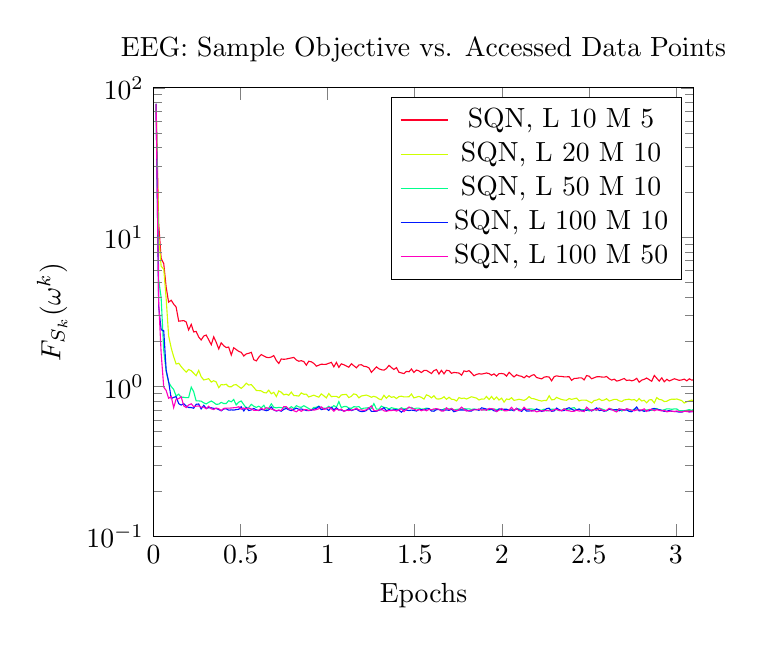 % This file was created by matplotlib v0.1.0.
% Copyright (c) 2010--2014, Nico Schlömer <nico.schloemer@gmail.com>
% All rights reserved.
% 
% The lastest updates can be retrieved from
% 
% https://github.com/nschloe/matplotlib2tikz
% 
% where you can also submit bug reports and leavecomments.
% 
\begin{tikzpicture}

\definecolor{color1}{rgb}{0.806,1,0}
\definecolor{color0}{rgb}{1,0,0.16}
\definecolor{color3}{rgb}{0,0.093,1}
\definecolor{color2}{rgb}{0,1,0.548}
\definecolor{color4}{rgb}{1,0,0.75}

\begin{axis}[
title={EEG: Sample Objective vs. Accessed Data Points},
xlabel={Epochs},
ylabel={$F_{S_k}(\omega^k)$},
xmin=0, xmax=3.1,
ymin=0.1, ymax=100,
ymode=log,
axis on top,
legend entries={{SQN, L 10 M 5},{SQN, L 20 M 10},{SQN, L 50 M 10},{SQN, L 100 M 10},{SQN, L 100 M 50}}
]
\addplot [color0]
coordinates {
(0.014,77.985)
(0.029,12.322)
(0.043,7.245)
(0.058,6.673)
(0.072,4.625)
(0.086,3.683)
(0.101,3.794)
(0.115,3.572)
(0.129,3.419)
(0.144,2.746)
(0.173,2.772)
(0.187,2.712)
(0.201,2.4)
(0.216,2.614)
(0.23,2.327)
(0.244,2.346)
(0.259,2.151)
(0.273,2.056)
(0.288,2.185)
(0.302,2.218)
(0.331,1.911)
(0.345,2.159)
(0.359,1.99)
(0.374,1.79)
(0.388,1.968)
(0.403,1.88)
(0.417,1.829)
(0.431,1.844)
(0.446,1.633)
(0.46,1.824)
(0.489,1.724)
(0.503,1.701)
(0.518,1.606)
(0.532,1.659)
(0.546,1.675)
(0.561,1.698)
(0.575,1.518)
(0.59,1.49)
(0.604,1.576)
(0.618,1.642)
(0.647,1.575)
(0.661,1.566)
(0.676,1.581)
(0.69,1.617)
(0.705,1.498)
(0.719,1.431)
(0.733,1.534)
(0.748,1.526)
(0.762,1.533)
(0.776,1.546)
(0.805,1.571)
(0.82,1.511)
(0.834,1.481)
(0.848,1.495)
(0.863,1.473)
(0.877,1.394)
(0.891,1.482)
(0.906,1.468)
(0.92,1.434)
(0.935,1.373)
(0.963,1.416)
(0.978,1.411)
(0.992,1.414)
(1.006,1.436)
(1.021,1.456)
(1.035,1.359)
(1.05,1.456)
(1.064,1.348)
(1.078,1.424)
(1.093,1.403)
(1.121,1.35)
(1.136,1.426)
(1.15,1.382)
(1.165,1.339)
(1.179,1.398)
(1.193,1.404)
(1.208,1.37)
(1.222,1.364)
(1.237,1.337)
(1.251,1.249)
(1.28,1.358)
(1.294,1.319)
(1.308,1.3)
(1.323,1.291)
(1.337,1.323)
(1.352,1.391)
(1.366,1.344)
(1.38,1.305)
(1.395,1.343)
(1.409,1.25)
(1.438,1.225)
(1.452,1.267)
(1.467,1.26)
(1.481,1.314)
(1.495,1.247)
(1.51,1.294)
(1.524,1.277)
(1.538,1.245)
(1.553,1.285)
(1.567,1.288)
(1.596,1.226)
(1.61,1.283)
(1.625,1.303)
(1.639,1.216)
(1.653,1.288)
(1.668,1.22)
(1.682,1.289)
(1.697,1.28)
(1.711,1.23)
(1.725,1.247)
(1.754,1.235)
(1.769,1.195)
(1.783,1.277)
(1.797,1.264)
(1.812,1.282)
(1.826,1.236)
(1.84,1.184)
(1.855,1.209)
(1.869,1.222)
(1.884,1.215)
(1.912,1.236)
(1.927,1.224)
(1.941,1.194)
(1.955,1.219)
(1.97,1.178)
(1.984,1.224)
(1.999,1.226)
(2.013,1.219)
(2.027,1.177)
(2.042,1.248)
(2.07,1.163)
(2.085,1.203)
(2.099,1.184)
(2.114,1.174)
(2.128,1.147)
(2.142,1.186)
(2.157,1.159)
(2.171,1.19)
(2.185,1.206)
(2.2,1.153)
(2.229,1.129)
(2.243,1.159)
(2.257,1.168)
(2.272,1.161)
(2.286,1.096)
(2.301,1.168)
(2.315,1.183)
(2.329,1.174)
(2.344,1.172)
(2.358,1.165)
(2.387,1.166)
(2.401,1.104)
(2.416,1.137)
(2.43,1.139)
(2.444,1.146)
(2.459,1.147)
(2.473,1.111)
(2.487,1.188)
(2.502,1.177)
(2.516,1.131)
(2.545,1.166)
(2.559,1.168)
(2.574,1.162)
(2.588,1.159)
(2.602,1.171)
(2.617,1.13)
(2.631,1.108)
(2.646,1.124)
(2.66,1.091)
(2.674,1.101)
(2.703,1.136)
(2.717,1.101)
(2.732,1.109)
(2.746,1.095)
(2.761,1.109)
(2.775,1.139)
(2.789,1.072)
(2.804,1.107)
(2.818,1.121)
(2.832,1.144)
(2.861,1.088)
(2.876,1.19)
(2.89,1.14)
(2.904,1.091)
(2.919,1.147)
(2.933,1.08)
(2.948,1.122)
(2.962,1.093)
(2.976,1.111)
(2.991,1.131)
(3.019,1.104)
(3.034,1.111)
(3.048,1.125)
(3.063,1.095)
(3.077,1.13)
(3.091,1.107)
(3.106,1.116)
(3.12,1.132)
(3.134,1.126)
(3.149,1.099)
(3.178,1.045)
(3.192,1.059)
(3.206,1.085)
(3.221,1.086)
(3.235,1.093)
(3.249,1.063)
(3.264,1.076)
(3.278,1.14)
(3.293,1.066)
(3.307,1.14)
(3.336,1.13)
(3.35,1.09)
(3.364,1.145)
(3.379,1.131)
(3.393,1.045)
(3.408,1.102)
(3.422,1.084)
(3.436,1.08)
(3.451,1.086)
(3.465,1.091)
(3.494,1.137)
(3.508,1.088)
(3.523,1.1)
(3.537,1.087)
(3.551,1.127)
(3.566,1.117)
(3.58,1.119)
(3.595,1.091)
(3.609,1.129)
(3.623,1.051)
(3.652,1.089)
(3.666,1.127)
(3.681,1.129)
(3.695,1.087)
(3.71,1.088)
(3.724,1.073)
(3.738,1.087)
(3.753,1.091)
(3.767,1.077)
(3.781,1.087)
(3.81,1.025)
(3.825,1.128)
(3.839,1.104)
(3.853,1.126)
(3.868,1.018)
(3.882,1.05)
(3.896,1.057)
(3.911,1.073)
(3.925,1.059)
(3.94,1.105)
(3.968,1.092)
(3.983,1.12)
(3.997,1.12)
(4.012,1.076)
(4.026,1.073)
(4.04,1.035)
(4.055,1.063)
(4.069,1.101)
(4.083,1.071)
(4.098,1.063)

};
\addplot [color1]
coordinates {
(0.014,78.186)
(0.029,10.139)
(0.043,6.404)
(0.058,6.125)
(0.072,3.878)
(0.086,2.194)
(0.101,1.817)
(0.115,1.588)
(0.129,1.419)
(0.144,1.437)
(0.158,1.365)
(0.173,1.302)
(0.187,1.252)
(0.201,1.305)
(0.216,1.28)
(0.23,1.232)
(0.244,1.186)
(0.259,1.285)
(0.273,1.167)
(0.288,1.11)
(0.316,1.132)
(0.331,1.075)
(0.345,1.097)
(0.359,1.078)
(0.374,0.986)
(0.388,1.034)
(0.403,1.029)
(0.417,1.04)
(0.431,1.001)
(0.446,1.0)
(0.46,1.027)
(0.474,1.034)
(0.489,1.002)
(0.503,0.975)
(0.518,1.009)
(0.532,1.056)
(0.546,1.026)
(0.561,1.034)
(0.575,0.991)
(0.59,0.944)
(0.618,0.939)
(0.633,0.914)
(0.647,0.909)
(0.661,0.949)
(0.676,0.897)
(0.69,0.918)
(0.705,0.86)
(0.719,0.938)
(0.733,0.919)
(0.748,0.883)
(0.762,0.892)
(0.776,0.877)
(0.791,0.921)
(0.805,0.874)
(0.82,0.871)
(0.834,0.866)
(0.848,0.91)
(0.863,0.891)
(0.877,0.892)
(0.891,0.854)
(0.92,0.878)
(0.935,0.863)
(0.949,0.852)
(0.963,0.896)
(0.978,0.869)
(0.992,0.842)
(1.006,0.901)
(1.021,0.858)
(1.035,0.863)
(1.05,0.862)
(1.064,0.844)
(1.078,0.882)
(1.093,0.886)
(1.107,0.889)
(1.121,0.846)
(1.136,0.863)
(1.15,0.896)
(1.165,0.885)
(1.179,0.843)
(1.193,0.867)
(1.222,0.88)
(1.237,0.866)
(1.251,0.851)
(1.265,0.863)
(1.28,0.851)
(1.294,0.829)
(1.308,0.819)
(1.323,0.877)
(1.337,0.837)
(1.352,0.872)
(1.366,0.849)
(1.38,0.858)
(1.395,0.834)
(1.409,0.859)
(1.423,0.865)
(1.438,0.855)
(1.452,0.856)
(1.467,0.857)
(1.481,0.894)
(1.495,0.842)
(1.524,0.862)
(1.538,0.849)
(1.553,0.827)
(1.567,0.883)
(1.582,0.868)
(1.596,0.842)
(1.61,0.871)
(1.625,0.829)
(1.639,0.828)
(1.653,0.834)
(1.668,0.857)
(1.682,0.824)
(1.697,0.851)
(1.711,0.825)
(1.725,0.822)
(1.74,0.803)
(1.754,0.846)
(1.769,0.834)
(1.783,0.84)
(1.797,0.828)
(1.826,0.857)
(1.84,0.849)
(1.855,0.839)
(1.869,0.816)
(1.884,0.828)
(1.898,0.826)
(1.912,0.861)
(1.927,0.821)
(1.941,0.861)
(1.955,0.821)
(1.97,0.854)
(1.984,0.815)
(1.999,0.839)
(2.013,0.789)
(2.027,0.828)
(2.042,0.821)
(2.056,0.845)
(2.07,0.811)
(2.085,0.817)
(2.099,0.825)
(2.128,0.81)
(2.142,0.828)
(2.157,0.859)
(2.171,0.834)
(2.185,0.831)
(2.2,0.819)
(2.214,0.81)
(2.229,0.802)
(2.243,0.81)
(2.257,0.809)
(2.272,0.871)
(2.286,0.818)
(2.301,0.82)
(2.315,0.849)
(2.329,0.834)
(2.344,0.821)
(2.358,0.815)
(2.372,0.812)
(2.387,0.834)
(2.401,0.823)
(2.43,0.839)
(2.444,0.804)
(2.459,0.814)
(2.473,0.814)
(2.487,0.812)
(2.502,0.794)
(2.516,0.78)
(2.531,0.809)
(2.545,0.814)
(2.559,0.83)
(2.574,0.809)
(2.588,0.815)
(2.602,0.832)
(2.617,0.802)
(2.631,0.812)
(2.646,0.824)
(2.66,0.823)
(2.674,0.805)
(2.689,0.797)
(2.703,0.816)
(2.732,0.826)
(2.746,0.815)
(2.761,0.821)
(2.775,0.8)
(2.789,0.834)
(2.804,0.803)
(2.818,0.812)
(2.832,0.781)
(2.847,0.817)
(2.861,0.82)
(2.876,0.78)
(2.89,0.846)
(2.904,0.823)
(2.919,0.817)
(2.933,0.796)
(2.948,0.8)
(2.962,0.817)
(2.976,0.826)
(2.991,0.824)
(3.005,0.828)
(3.034,0.808)
(3.048,0.778)
(3.063,0.794)
(3.077,0.805)
(3.091,0.815)
(3.106,0.797)
(3.12,0.784)
(3.134,0.784)
(3.149,0.805)
(3.163,0.811)
(3.178,0.794)
(3.192,0.808)
(3.206,0.803)
(3.221,0.807)
(3.235,0.82)
(3.249,0.815)
(3.264,0.785)
(3.278,0.807)
(3.293,0.798)
(3.307,0.807)
(3.336,0.787)
(3.35,0.794)
(3.364,0.806)
(3.379,0.765)
(3.393,0.803)
(3.408,0.803)
(3.422,0.78)
(3.436,0.771)
(3.451,0.809)
(3.465,0.796)
(3.48,0.795)
(3.494,0.802)
(3.508,0.783)
(3.523,0.785)
(3.537,0.804)
(3.551,0.797)
(3.566,0.794)
(3.58,0.776)
(3.595,0.766)
(3.609,0.779)
(3.638,0.784)
(3.652,0.761)
(3.666,0.794)
(3.681,0.795)
(3.695,0.778)
(3.71,0.77)
(3.724,0.8)
(3.738,0.765)
(3.753,0.777)
(3.767,0.821)
(3.781,0.795)
(3.796,0.799)
(3.81,0.799)
(3.825,0.795)
(3.839,0.794)
(3.853,0.761)
(3.868,0.786)
(3.882,0.779)
(3.896,0.8)
(3.911,0.77)

};
\addplot [color2]
coordinates {
(0.014,77.871)
(0.029,5.193)
(0.043,3.957)
(0.058,1.748)
(0.072,1.266)
(0.086,1.071)
(0.101,1.003)
(0.115,0.959)
(0.129,0.867)
(0.144,0.892)
(0.158,0.85)
(0.173,0.85)
(0.187,0.845)
(0.201,0.846)
(0.216,0.994)
(0.23,0.927)
(0.244,0.805)
(0.259,0.804)
(0.273,0.801)
(0.288,0.78)
(0.302,0.768)
(0.316,0.786)
(0.331,0.803)
(0.345,0.785)
(0.359,0.763)
(0.374,0.765)
(0.388,0.786)
(0.403,0.772)
(0.417,0.773)
(0.431,0.807)
(0.446,0.793)
(0.46,0.822)
(0.474,0.756)
(0.489,0.789)
(0.503,0.803)
(0.518,0.759)
(0.532,0.719)
(0.546,0.725)
(0.561,0.763)
(0.575,0.741)
(0.59,0.727)
(0.604,0.741)
(0.618,0.723)
(0.633,0.752)
(0.647,0.704)
(0.661,0.718)
(0.676,0.769)
(0.69,0.729)
(0.705,0.722)
(0.719,0.728)
(0.748,0.721)
(0.762,0.726)
(0.776,0.712)
(0.791,0.736)
(0.805,0.714)
(0.82,0.747)
(0.834,0.733)
(0.848,0.728)
(0.863,0.747)
(0.877,0.731)
(0.891,0.715)
(0.906,0.7)
(0.92,0.727)
(0.935,0.729)
(0.949,0.742)
(0.963,0.722)
(0.978,0.719)
(0.992,0.719)
(1.006,0.74)
(1.021,0.719)
(1.035,0.748)
(1.05,0.73)
(1.064,0.795)
(1.078,0.725)
(1.093,0.737)
(1.107,0.738)
(1.121,0.721)
(1.136,0.717)
(1.15,0.736)
(1.165,0.732)
(1.179,0.737)
(1.193,0.71)
(1.208,0.719)
(1.222,0.721)
(1.237,0.725)
(1.251,0.717)
(1.265,0.771)
(1.28,0.71)
(1.294,0.707)
(1.308,0.742)
(1.323,0.727)
(1.337,0.725)
(1.352,0.711)
(1.366,0.724)
(1.38,0.717)
(1.395,0.712)
(1.409,0.706)
(1.423,0.724)
(1.438,0.71)
(1.452,0.716)
(1.481,0.727)
(1.495,0.713)
(1.51,0.719)
(1.524,0.719)
(1.538,0.708)
(1.553,0.711)
(1.567,0.72)
(1.582,0.714)
(1.596,0.697)
(1.61,0.702)
(1.625,0.708)
(1.639,0.706)
(1.653,0.694)
(1.668,0.711)
(1.682,0.717)
(1.697,0.709)
(1.711,0.717)
(1.725,0.697)
(1.74,0.706)
(1.754,0.707)
(1.769,0.707)
(1.783,0.714)
(1.797,0.711)
(1.812,0.711)
(1.826,0.705)
(1.84,0.71)
(1.855,0.701)
(1.869,0.709)
(1.884,0.702)
(1.898,0.699)
(1.912,0.702)
(1.927,0.698)
(1.941,0.704)
(1.955,0.71)
(1.97,0.703)
(1.984,0.707)
(1.999,0.696)
(2.013,0.708)
(2.027,0.7)
(2.042,0.699)
(2.056,0.697)
(2.07,0.702)
(2.085,0.706)
(2.099,0.711)
(2.114,0.697)
(2.128,0.706)
(2.142,0.702)
(2.157,0.711)
(2.171,0.71)
(2.185,0.705)
(2.214,0.702)
(2.229,0.695)
(2.243,0.708)
(2.257,0.689)
(2.272,0.696)
(2.286,0.707)
(2.301,0.708)
(2.315,0.704)
(2.329,0.692)
(2.344,0.696)
(2.358,0.713)
(2.372,0.705)
(2.387,0.698)
(2.401,0.719)
(2.416,0.725)
(2.43,0.7)
(2.444,0.707)
(2.459,0.703)
(2.473,0.701)
(2.487,0.713)
(2.502,0.688)
(2.516,0.701)
(2.531,0.703)
(2.545,0.696)
(2.559,0.721)
(2.574,0.71)
(2.588,0.702)
(2.602,0.689)
(2.617,0.71)
(2.631,0.71)
(2.646,0.7)
(2.66,0.695)
(2.674,0.712)
(2.689,0.688)
(2.703,0.699)
(2.717,0.709)
(2.732,0.701)
(2.746,0.688)
(2.761,0.71)
(2.775,0.707)
(2.789,0.696)
(2.804,0.696)
(2.818,0.692)
(2.832,0.7)
(2.847,0.703)
(2.861,0.694)
(2.876,0.705)
(2.89,0.715)
(2.904,0.702)
(2.919,0.693)
(2.948,0.711)
(2.962,0.711)
(2.976,0.706)
(2.991,0.711)
(3.005,0.71)
(3.019,0.692)
(3.034,0.691)
(3.048,0.69)
(3.063,0.697)
(3.077,0.703)
(3.091,0.695)
(3.106,0.709)
(3.12,0.708)
(3.134,0.712)
(3.149,0.704)
(3.163,0.707)
(3.178,0.689)
(3.192,0.696)
(3.206,0.698)
(3.221,0.693)
(3.235,0.709)
(3.249,0.697)
(3.264,0.71)
(3.278,0.697)
(3.293,0.711)
(3.307,0.686)
(3.321,0.681)
(3.336,0.706)
(3.35,0.702)
(3.364,0.697)
(3.379,0.699)
(3.393,0.697)
(3.408,0.688)
(3.422,0.697)
(3.436,0.7)
(3.451,0.699)
(3.465,0.699)
(3.48,0.686)
(3.494,0.683)
(3.508,0.707)
(3.523,0.699)
(3.537,0.692)
(3.551,0.699)
(3.566,0.691)
(3.58,0.693)
(3.595,0.709)
(3.609,0.695)
(3.623,0.691)
(3.638,0.704)
(3.652,0.701)
(3.681,0.693)
(3.695,0.685)
(3.71,0.687)
(3.724,0.693)
(3.738,0.695)
(3.753,0.699)
(3.767,0.694)
(3.781,0.707)
(3.796,0.705)
(3.81,0.696)
(3.825,0.693)
(3.839,0.699)
(3.853,0.691)
(3.868,0.702)
(3.882,0.692)
(3.896,0.691)
(3.911,0.698)
(3.925,0.701)
(3.94,0.699)
(3.954,0.707)
(3.968,0.698)
(3.983,0.71)
(3.997,0.707)
(4.012,0.696)
(4.026,0.699)
(4.04,0.699)
(4.055,0.711)
(4.069,0.705)
(4.083,0.693)
(4.098,0.706)
(4.112,0.706)
(4.127,0.703)
(4.141,0.706)
(4.155,0.705)
(4.17,0.688)
(4.184,0.687)
(4.198,0.711)
(4.213,0.698)
(4.227,0.699)
(4.242,0.713)
(4.256,0.707)
(4.27,0.706)
(4.285,0.684)
(4.299,0.71)
(4.313,0.71)
(4.328,0.702)
(4.342,0.71)
(4.357,0.698)
(4.371,0.695)
(4.385,0.689)
(4.414,0.7)
(4.428,0.699)
(4.443,0.691)
(4.457,0.698)
(4.472,0.701)
(4.486,0.698)
(4.5,0.696)
(4.515,0.687)
(4.529,0.703)
(4.543,0.701)
(4.558,0.689)
(4.572,0.694)
(4.587,0.692)
(4.601,0.7)
(4.615,0.689)
(4.63,0.685)
(4.644,0.678)
(4.659,0.698)
(4.673,0.712)
(4.687,0.686)
(4.702,0.703)
(4.716,0.688)
(4.73,0.707)
(4.745,0.69)
(4.759,0.699)
(4.774,0.699)
(4.788,0.701)
(4.802,0.701)
(4.817,0.705)
(4.831,0.689)
(4.845,0.706)
(4.86,0.695)
(4.874,0.694)
(4.889,0.692)
(4.903,0.695)
(4.917,0.696)
(4.932,0.704)
(4.946,0.701)
(4.96,0.698)
(4.975,0.7)
(4.989,0.695)
(5.004,0.708)
(5.018,0.693)
(5.032,0.691)
(5.047,0.698)
(5.061,0.694)
(5.075,0.702)

};
\addplot [color3]
coordinates {
(0.014,78.331)
(0.029,3.435)
(0.043,2.409)
(0.058,2.368)
(0.072,1.291)
(0.086,1.082)
(0.101,0.834)
(0.115,0.849)
(0.129,0.859)
(0.144,0.771)
(0.158,0.754)
(0.173,0.771)
(0.187,0.743)
(0.201,0.726)
(0.216,0.726)
(0.23,0.718)
(0.244,0.763)
(0.259,0.767)
(0.273,0.711)
(0.288,0.751)
(0.302,0.717)
(0.316,0.724)
(0.331,0.723)
(0.345,0.717)
(0.359,0.716)
(0.374,0.704)
(0.388,0.69)
(0.403,0.71)
(0.417,0.712)
(0.431,0.697)
(0.446,0.7)
(0.46,0.698)
(0.474,0.703)
(0.489,0.707)
(0.503,0.735)
(0.518,0.689)
(0.532,0.726)
(0.546,0.693)
(0.561,0.7)
(0.575,0.716)
(0.59,0.7)
(0.604,0.693)
(0.618,0.704)
(0.633,0.701)
(0.647,0.691)
(0.661,0.699)
(0.676,0.733)
(0.69,0.699)
(0.705,0.688)
(0.719,0.696)
(0.733,0.686)
(0.748,0.706)
(0.762,0.716)
(0.776,0.701)
(0.791,0.692)
(0.805,0.706)
(0.82,0.719)
(0.834,0.706)
(0.848,0.71)
(0.863,0.703)
(0.877,0.693)
(0.891,0.693)
(0.906,0.696)
(0.92,0.709)
(0.935,0.718)
(0.949,0.738)
(0.963,0.703)
(0.978,0.71)
(0.992,0.714)
(1.006,0.694)
(1.021,0.729)
(1.035,0.701)
(1.05,0.723)
(1.064,0.701)
(1.078,0.699)
(1.093,0.688)
(1.107,0.694)
(1.121,0.713)
(1.136,0.693)
(1.15,0.702)
(1.165,0.71)
(1.179,0.69)
(1.193,0.682)
(1.208,0.684)
(1.222,0.693)
(1.237,0.72)
(1.251,0.684)
(1.265,0.685)
(1.28,0.685)
(1.294,0.698)
(1.308,0.701)
(1.323,0.725)
(1.337,0.69)
(1.352,0.704)
(1.366,0.695)
(1.38,0.702)
(1.395,0.701)
(1.409,0.697)
(1.423,0.676)
(1.438,0.702)
(1.467,0.693)
(1.481,0.698)
(1.495,0.694)
(1.51,0.688)
(1.524,0.704)
(1.538,0.703)
(1.553,0.7)
(1.567,0.71)
(1.582,0.713)
(1.596,0.688)
(1.61,0.686)
(1.625,0.703)
(1.639,0.703)
(1.653,0.7)
(1.668,0.696)
(1.682,0.7)
(1.697,0.695)
(1.711,0.708)
(1.725,0.681)
(1.74,0.69)
(1.754,0.699)
(1.769,0.699)
(1.783,0.699)
(1.797,0.7)
(1.812,0.687)
(1.826,0.688)
(1.84,0.705)
(1.855,0.706)
(1.869,0.694)
(1.884,0.723)
(1.898,0.716)
(1.912,0.709)
(1.927,0.706)
(1.941,0.709)
(1.955,0.69)
(1.97,0.687)
(1.984,0.711)
(1.999,0.707)
(2.013,0.706)
(2.027,0.708)
(2.042,0.696)
(2.056,0.701)
(2.07,0.69)
(2.085,0.718)
(2.099,0.7)
(2.114,0.684)
(2.128,0.714)
(2.142,0.688)
(2.157,0.688)
(2.171,0.692)
(2.185,0.691)
(2.2,0.711)
(2.214,0.698)
(2.229,0.684)
(2.243,0.693)
(2.257,0.714)
(2.272,0.719)
(2.286,0.685)
(2.301,0.689)
(2.315,0.72)
(2.329,0.703)
(2.344,0.691)
(2.358,0.693)
(2.372,0.714)
(2.387,0.724)
(2.401,0.709)
(2.416,0.694)
(2.43,0.701)
(2.444,0.71)
(2.459,0.689)
(2.473,0.693)
(2.487,0.696)
(2.502,0.704)
(2.516,0.688)
(2.531,0.705)
(2.545,0.723)
(2.559,0.693)
(2.574,0.696)
(2.588,0.685)
(2.602,0.693)
(2.617,0.708)
(2.631,0.7)
(2.646,0.701)
(2.66,0.704)
(2.674,0.69)
(2.689,0.706)
(2.703,0.698)
(2.717,0.7)
(2.732,0.684)
(2.746,0.681)
(2.761,0.704)
(2.775,0.732)
(2.789,0.689)
(2.804,0.695)
(2.818,0.684)
(2.832,0.693)
(2.847,0.69)
(2.861,0.709)
(2.876,0.716)
(2.89,0.707)
(2.919,0.696)
(2.933,0.684)
(2.948,0.687)
(2.962,0.693)
(2.976,0.685)
(2.991,0.684)
(3.005,0.681)
(3.019,0.677)
(3.034,0.676)
(3.048,0.687)
(3.063,0.687)
(3.077,0.679)
(3.091,0.683)
(3.106,0.678)
(3.12,0.682)
(3.134,0.687)
(3.149,0.691)
(3.163,0.684)
(3.178,0.687)
(3.192,0.682)
(3.206,0.688)
(3.221,0.685)
(3.235,0.692)
(3.249,0.689)
(3.264,0.676)
(3.278,0.677)
(3.293,0.692)
(3.307,0.678)
(3.321,0.69)
(3.336,0.688)
(3.35,0.685)
(3.364,0.681)
(3.379,0.68)
(3.393,0.682)
(3.408,0.683)
(3.422,0.68)
(3.436,0.685)
(3.451,0.686)
(3.465,0.682)
(3.48,0.693)
(3.494,0.682)
(3.508,0.683)
(3.523,0.672)
(3.537,0.674)
(3.551,0.677)
(3.566,0.689)
(3.58,0.696)
(3.595,0.682)
(3.609,0.686)
(3.623,0.691)
(3.638,0.678)
(3.652,0.691)
(3.666,0.674)
(3.681,0.693)
(3.695,0.678)
(3.71,0.693)
(3.724,0.681)
(3.738,0.684)
(3.753,0.675)
(3.767,0.686)
(3.781,0.683)
(3.796,0.69)
(3.81,0.677)
(3.825,0.684)
(3.839,0.685)
(3.853,0.678)
(3.868,0.681)
(3.882,0.695)
(3.896,0.682)
(3.911,0.679)
(3.925,0.685)
(3.94,0.689)
(3.954,0.686)
(3.968,0.684)
(3.983,0.662)
(3.997,0.687)
(4.012,0.674)
(4.026,0.677)
(4.04,0.684)
(4.055,0.681)
(4.069,0.676)
(4.083,0.678)
(4.098,0.681)
(4.112,0.682)
(4.127,0.686)
(4.141,0.679)
(4.155,0.683)
(4.17,0.664)
(4.184,0.679)
(4.198,0.686)
(4.213,0.689)
(4.227,0.685)
(4.242,0.679)
(4.256,0.686)
(4.27,0.68)
(4.285,0.691)
(4.299,0.677)
(4.313,0.677)
(4.328,0.676)
(4.342,0.679)
(4.371,0.692)
(4.385,0.678)
(4.4,0.689)
(4.414,0.684)
(4.428,0.687)
(4.443,0.681)
(4.457,0.683)
(4.472,0.676)
(4.486,0.689)
(4.5,0.682)
(4.515,0.671)
(4.529,0.679)
(4.543,0.676)
(4.558,0.685)
(4.572,0.677)
(4.587,0.685)
(4.601,0.688)
(4.615,0.679)
(4.63,0.684)
(4.644,0.682)
(4.659,0.688)
(4.673,0.685)
(4.687,0.686)
(4.702,0.678)
(4.716,0.683)
(4.73,0.684)
(4.745,0.684)
(4.759,0.689)
(4.774,0.681)
(4.788,0.681)
(4.802,0.684)
(4.817,0.687)
(4.831,0.686)
(4.845,0.684)
(4.86,0.683)
(4.874,0.677)
(4.889,0.687)
(4.903,0.697)
(4.917,0.669)
(4.932,0.668)
(4.946,0.684)
(4.96,0.689)
(4.975,0.684)
(4.989,0.674)
(5.004,0.676)
(5.018,0.685)
(5.032,0.694)
(5.047,0.678)
(5.061,0.689)
(5.075,0.674)
(5.09,0.673)
(5.104,0.689)
(5.119,0.678)
(5.133,0.673)
(5.147,0.679)
(5.162,0.682)
(5.176,0.675)
(5.191,0.688)
(5.205,0.676)
(5.219,0.683)
(5.234,0.681)
(5.248,0.693)
(5.262,0.675)
(5.277,0.679)
(5.291,0.683)
(5.306,0.681)
(5.32,0.673)
(5.334,0.685)
(5.349,0.682)
(5.363,0.678)
(5.377,0.679)
(5.392,0.678)
(5.406,0.685)
(5.421,0.693)
(5.435,0.677)
(5.449,0.684)
(5.464,0.677)
(5.478,0.682)
(5.492,0.677)
(5.507,0.696)
(5.521,0.682)
(5.536,0.68)
(5.55,0.684)
(5.564,0.684)
(5.579,0.668)
(5.593,0.674)
(5.607,0.668)
(5.622,0.679)
(5.636,0.674)
(5.651,0.676)
(5.665,0.684)
(5.679,0.683)
(5.694,0.68)
(5.708,0.67)
(5.723,0.694)
(5.737,0.686)
(5.751,0.684)
(5.766,0.688)
(5.78,0.683)
(5.794,0.683)
(5.823,0.677)
(5.838,0.681)
(5.852,0.689)
(5.866,0.694)
(5.881,0.685)
(5.895,0.675)
(5.909,0.684)
(5.924,0.674)
(5.938,0.677)
(5.953,0.686)
(5.967,0.685)
(5.981,0.668)
(5.996,0.678)
(6.01,0.674)
(6.024,0.683)
(6.039,0.684)
(6.053,0.682)
(6.068,0.673)
(6.082,0.686)
(6.096,0.685)
(6.111,0.678)
(6.125,0.681)
(6.139,0.678)
(6.154,0.679)
(6.168,0.69)
(6.183,0.68)
(6.197,0.687)
(6.211,0.684)
(6.226,0.68)
(6.24,0.684)
(6.254,0.681)
(6.269,0.701)
(6.283,0.685)
(6.298,0.675)
(6.312,0.684)
(6.326,0.68)
(6.341,0.685)
(6.355,0.67)
(6.37,0.682)
(6.384,0.678)
(6.398,0.68)
(6.413,0.681)
(6.427,0.689)
(6.441,0.681)
(6.456,0.681)
(6.47,0.674)
(6.485,0.68)
(6.499,0.679)
(6.513,0.684)
(6.528,0.678)
(6.542,0.68)
(6.556,0.679)
(6.571,0.678)
(6.585,0.676)
(6.6,0.688)
(6.614,0.685)
(6.628,0.679)
(6.643,0.682)
(6.657,0.681)
(6.671,0.685)
(6.686,0.677)
(6.7,0.673)
(6.715,0.684)
(6.729,0.683)
(6.743,0.681)
(6.758,0.677)
(6.772,0.678)
(6.786,0.685)
(6.801,0.683)
(6.815,0.681)
(6.83,0.688)
(6.844,0.672)
(6.858,0.685)
(6.873,0.68)
(6.887,0.673)
(6.902,0.681)
(6.916,0.677)
(6.93,0.687)
(6.945,0.681)
(6.959,0.682)
(6.973,0.685)
(6.988,0.675)
(7.002,0.672)
(7.017,0.681)
(7.031,0.679)
(7.045,0.688)
(7.06,0.679)
(7.074,0.678)
(7.088,0.672)
(7.103,0.688)
(7.117,0.677)
(7.132,0.678)
(7.146,0.687)
(7.16,0.681)
(7.175,0.682)
(7.189,0.675)
(7.203,0.68)
(7.218,0.684)
(7.232,0.676)
(7.247,0.689)
(7.275,0.683)
(7.29,0.694)
(7.304,0.68)
(7.318,0.684)
(7.333,0.684)
(7.347,0.688)
(7.362,0.682)
(7.376,0.688)
(7.39,0.668)
(7.405,0.678)
(7.419,0.681)
(7.434,0.676)
(7.448,0.677)
(7.462,0.692)
(7.477,0.679)
(7.491,0.684)
(7.505,0.679)
(7.52,0.68)
(7.534,0.685)
(7.549,0.685)
(7.563,0.693)
(7.577,0.678)
(7.592,0.682)
(7.606,0.682)
(7.62,0.684)
(7.635,0.676)
(7.649,0.672)
(7.664,0.68)
(7.678,0.676)
(7.692,0.69)
(7.707,0.684)
(7.721,0.68)
(7.735,0.679)
(7.75,0.67)
(7.764,0.691)
(7.779,0.679)
(7.793,0.688)
(7.807,0.677)
(7.822,0.675)
(7.836,0.684)
(7.85,0.679)
(7.865,0.677)
(7.879,0.686)
(7.894,0.683)
(7.908,0.684)
(7.922,0.68)
(7.937,0.677)
(7.951,0.679)

};
\addplot [color4]
coordinates {
(0.014,78.238)
(0.029,3.69)
(0.043,1.684)
(0.058,0.994)
(0.072,0.944)
(0.086,0.837)
(0.101,0.862)
(0.115,0.725)
(0.129,0.825)
(0.144,0.833)
(0.158,0.857)
(0.173,0.745)
(0.187,0.726)
(0.201,0.755)
(0.216,0.769)
(0.23,0.736)
(0.244,0.741)
(0.259,0.744)
(0.273,0.731)
(0.288,0.73)
(0.302,0.712)
(0.316,0.741)
(0.331,0.712)
(0.345,0.704)
(0.359,0.72)
(0.374,0.712)
(0.388,0.693)
(0.403,0.717)
(0.417,0.719)
(0.431,0.719)
(0.446,0.721)
(0.46,0.724)
(0.474,0.726)
(0.489,0.735)
(0.503,0.707)
(0.518,0.72)
(0.532,0.711)
(0.546,0.721)
(0.561,0.711)
(0.575,0.696)
(0.59,0.695)
(0.604,0.697)
(0.618,0.718)
(0.633,0.702)
(0.647,0.724)
(0.661,0.718)
(0.676,0.709)
(0.69,0.701)
(0.705,0.691)
(0.719,0.698)
(0.733,0.693)
(0.748,0.737)
(0.762,0.735)
(0.776,0.71)
(0.791,0.711)
(0.805,0.691)
(0.82,0.68)
(0.834,0.702)
(0.848,0.685)
(0.863,0.703)
(0.877,0.704)
(0.891,0.693)
(0.906,0.702)
(0.92,0.697)
(0.935,0.704)
(0.949,0.712)
(0.963,0.734)
(0.978,0.706)
(0.992,0.715)
(1.006,0.726)
(1.021,0.714)
(1.035,0.686)
(1.05,0.711)
(1.064,0.697)
(1.078,0.709)
(1.093,0.683)
(1.107,0.698)
(1.121,0.693)
(1.136,0.698)
(1.15,0.704)
(1.165,0.717)
(1.179,0.701)
(1.193,0.7)
(1.208,0.694)
(1.222,0.701)
(1.237,0.721)
(1.251,0.744)
(1.265,0.695)
(1.28,0.688)
(1.294,0.7)
(1.308,0.713)
(1.323,0.69)
(1.337,0.685)
(1.352,0.693)
(1.366,0.692)
(1.38,0.699)
(1.395,0.688)
(1.409,0.701)
(1.423,0.713)
(1.438,0.682)
(1.467,0.732)
(1.481,0.719)
(1.495,0.709)
(1.51,0.695)
(1.524,0.705)
(1.538,0.691)
(1.553,0.704)
(1.567,0.69)
(1.582,0.706)
(1.596,0.7)
(1.61,0.711)
(1.625,0.713)
(1.639,0.707)
(1.653,0.687)
(1.668,0.689)
(1.682,0.723)
(1.697,0.701)
(1.711,0.715)
(1.725,0.7)
(1.74,0.691)
(1.754,0.702)
(1.769,0.73)
(1.783,0.707)
(1.797,0.687)
(1.812,0.692)
(1.826,0.698)
(1.84,0.7)
(1.855,0.7)
(1.869,0.709)
(1.884,0.697)
(1.898,0.703)
(1.912,0.696)
(1.927,0.715)
(1.941,0.714)
(1.955,0.707)
(1.97,0.681)
(1.984,0.697)
(1.999,0.715)
(2.013,0.691)
(2.027,0.69)
(2.042,0.699)
(2.056,0.728)
(2.07,0.696)
(2.085,0.715)
(2.099,0.69)
(2.114,0.695)
(2.128,0.73)
(2.142,0.704)
(2.157,0.706)
(2.171,0.686)
(2.185,0.694)
(2.2,0.679)
(2.214,0.686)
(2.229,0.692)
(2.243,0.688)
(2.257,0.696)
(2.272,0.689)
(2.286,0.689)
(2.301,0.702)
(2.315,0.706)
(2.329,0.694)
(2.344,0.691)
(2.358,0.711)
(2.372,0.693)
(2.387,0.69)
(2.401,0.684)
(2.416,0.686)
(2.43,0.696)
(2.444,0.688)
(2.459,0.69)
(2.473,0.682)
(2.487,0.73)
(2.502,0.705)
(2.516,0.692)
(2.531,0.706)
(2.545,0.697)
(2.559,0.717)
(2.574,0.701)
(2.588,0.69)
(2.602,0.696)
(2.617,0.717)
(2.631,0.705)
(2.646,0.689)
(2.66,0.678)
(2.674,0.712)
(2.689,0.703)
(2.703,0.694)
(2.717,0.713)
(2.732,0.705)
(2.746,0.698)
(2.761,0.691)
(2.775,0.699)
(2.789,0.701)
(2.804,0.698)
(2.818,0.712)
(2.832,0.684)
(2.847,0.704)
(2.861,0.704)
(2.876,0.691)
(2.89,0.702)
(2.919,0.689)
(2.933,0.695)
(2.948,0.679)
(2.962,0.685)
(2.976,0.688)
(2.991,0.681)
(3.005,0.689)
(3.019,0.682)
(3.034,0.678)
(3.048,0.685)
(3.063,0.683)
(3.077,0.678)
(3.091,0.681)
(3.106,0.688)
(3.12,0.681)
(3.134,0.68)
(3.149,0.668)
(3.163,0.692)
(3.178,0.683)
(3.192,0.672)
(3.206,0.689)
(3.221,0.689)
(3.235,0.681)
(3.249,0.682)
(3.264,0.678)
(3.278,0.679)
(3.293,0.684)
(3.307,0.689)
(3.321,0.691)
(3.336,0.675)
(3.35,0.687)
(3.364,0.673)
(3.379,0.683)
(3.393,0.684)
(3.408,0.685)
(3.422,0.685)
(3.436,0.685)
(3.451,0.687)
(3.465,0.684)
(3.48,0.68)
(3.494,0.681)
(3.508,0.684)
(3.523,0.684)
(3.537,0.685)
(3.551,0.683)
(3.566,0.674)
(3.58,0.685)
(3.595,0.684)
(3.609,0.679)
(3.623,0.683)
(3.638,0.686)
(3.652,0.683)
(3.666,0.68)
(3.681,0.68)
(3.695,0.687)
(3.71,0.679)
(3.724,0.688)
(3.738,0.689)
(3.753,0.68)
(3.767,0.677)
(3.781,0.689)
(3.796,0.679)
(3.81,0.688)
(3.825,0.691)
(3.839,0.679)
(3.853,0.681)
(3.868,0.681)
(3.882,0.681)
(3.896,0.693)
(3.911,0.678)
(3.925,0.684)
(3.94,0.675)
(3.954,0.68)
(3.968,0.674)
(3.983,0.681)
(3.997,0.696)
(4.012,0.683)
(4.026,0.687)
(4.04,0.676)
(4.055,0.691)
(4.069,0.679)
(4.083,0.683)
(4.098,0.678)
(4.112,0.676)
(4.127,0.682)
(4.141,0.692)
(4.155,0.679)
(4.17,0.684)
(4.184,0.682)
(4.198,0.685)
(4.213,0.675)
(4.227,0.685)
(4.242,0.684)
(4.256,0.674)
(4.27,0.675)
(4.285,0.695)
(4.299,0.68)
(4.313,0.689)
(4.328,0.674)
(4.342,0.686)
(4.371,0.672)
(4.385,0.696)
(4.4,0.677)
(4.414,0.673)
(4.428,0.679)
(4.443,0.676)
(4.457,0.682)
(4.472,0.695)
(4.486,0.672)
(4.5,0.689)
(4.515,0.684)
(4.529,0.675)
(4.543,0.689)
(4.558,0.68)
(4.572,0.688)
(4.587,0.683)
(4.601,0.682)
(4.615,0.682)
(4.63,0.679)
(4.644,0.683)
(4.659,0.683)
(4.673,0.692)
(4.687,0.686)
(4.702,0.676)
(4.716,0.679)
(4.73,0.689)
(4.745,0.687)
(4.759,0.67)
(4.774,0.687)
(4.788,0.667)
(4.802,0.677)
(4.817,0.681)
(4.831,0.667)
(4.845,0.685)
(4.86,0.684)
(4.874,0.688)
(4.889,0.685)
(4.903,0.678)
(4.917,0.676)
(4.932,0.674)
(4.946,0.687)
(4.96,0.677)
(4.975,0.68)
(4.989,0.686)
(5.004,0.689)
(5.018,0.679)
(5.032,0.684)
(5.047,0.684)
(5.061,0.677)
(5.075,0.68)
(5.09,0.701)
(5.104,0.681)
(5.119,0.681)
(5.133,0.685)
(5.147,0.683)
(5.162,0.683)
(5.176,0.675)
(5.191,0.694)
(5.205,0.673)
(5.219,0.68)
(5.234,0.669)
(5.248,0.682)
(5.262,0.685)
(5.277,0.679)
(5.291,0.687)
(5.306,0.682)
(5.32,0.685)
(5.334,0.688)
(5.349,0.68)
(5.363,0.671)
(5.377,0.687)
(5.392,0.688)
(5.406,0.683)
(5.421,0.684)
(5.435,0.684)
(5.449,0.676)
(5.464,0.694)
(5.478,0.674)
(5.492,0.681)
(5.507,0.681)
(5.521,0.688)
(5.536,0.677)
(5.55,0.684)
(5.564,0.689)
(5.579,0.672)
(5.593,0.679)
(5.607,0.679)
(5.622,0.678)
(5.636,0.68)
(5.651,0.681)
(5.665,0.673)
(5.679,0.688)
(5.694,0.686)
(5.708,0.688)
(5.723,0.686)
(5.737,0.682)
(5.751,0.691)
(5.766,0.677)
(5.78,0.679)
(5.794,0.673)
(5.823,0.673)
(5.838,0.681)
(5.852,0.681)
(5.866,0.678)
(5.881,0.691)
(5.895,0.684)
(5.909,0.683)
(5.924,0.678)
(5.938,0.681)
(5.953,0.688)
(5.967,0.685)
(5.981,0.681)
(5.996,0.673)
(6.01,0.69)
(6.024,0.674)
(6.039,0.693)
(6.053,0.67)
(6.068,0.683)
(6.082,0.679)
(6.096,0.678)
(6.111,0.676)
(6.125,0.679)
(6.139,0.678)
(6.154,0.671)
(6.168,0.685)
(6.183,0.677)
(6.197,0.694)
(6.211,0.68)
(6.226,0.675)
(6.24,0.684)
(6.254,0.678)
(6.269,0.683)
(6.283,0.676)
(6.298,0.676)
(6.312,0.684)
(6.326,0.668)
(6.341,0.696)
(6.355,0.675)
(6.37,0.677)
(6.384,0.681)
(6.398,0.674)
(6.413,0.675)
(6.427,0.685)
(6.441,0.684)
(6.456,0.673)
(6.47,0.679)
(6.485,0.679)
(6.499,0.688)
(6.513,0.686)
(6.528,0.681)
(6.542,0.682)
(6.556,0.681)
(6.571,0.678)
(6.585,0.666)
(6.6,0.667)
(6.614,0.687)
(6.628,0.688)
(6.643,0.681)
(6.657,0.672)
(6.671,0.685)
(6.686,0.685)
(6.7,0.68)
(6.715,0.675)
(6.729,0.68)
(6.743,0.68)
(6.758,0.672)
(6.772,0.685)
(6.786,0.674)
(6.801,0.681)
(6.815,0.68)
(6.83,0.681)
(6.844,0.688)
(6.858,0.681)
(6.873,0.679)
(6.887,0.679)
(6.902,0.688)
(6.916,0.687)
(6.93,0.68)
(6.945,0.675)
(6.959,0.693)
(6.973,0.686)
(6.988,0.674)
(7.002,0.685)
(7.017,0.686)
(7.031,0.673)
(7.045,0.688)
(7.06,0.682)
(7.074,0.676)
(7.088,0.684)
(7.103,0.681)
(7.117,0.69)
(7.132,0.678)
(7.146,0.689)
(7.16,0.676)
(7.175,0.674)
(7.189,0.664)
(7.203,0.682)
(7.218,0.674)
(7.232,0.681)
(7.247,0.689)
(7.275,0.686)
(7.29,0.689)
(7.304,0.673)
(7.318,0.671)
(7.333,0.681)
(7.347,0.675)
(7.362,0.681)
(7.376,0.674)
(7.39,0.678)
(7.405,0.684)
(7.419,0.672)
(7.434,0.671)
(7.448,0.684)
(7.462,0.682)
(7.477,0.681)
(7.491,0.68)
(7.505,0.679)
(7.52,0.675)
(7.534,0.683)
(7.549,0.675)
(7.563,0.681)
(7.577,0.674)
(7.592,0.672)
(7.606,0.677)
(7.62,0.686)
(7.635,0.669)
(7.649,0.689)
(7.664,0.677)
(7.678,0.673)
(7.692,0.694)
(7.707,0.675)
(7.721,0.675)
(7.735,0.684)
(7.75,0.677)
(7.764,0.687)
(7.779,0.666)
(7.793,0.687)
(7.807,0.677)
(7.822,0.679)
(7.836,0.678)
(7.85,0.673)
(7.865,0.677)
(7.879,0.676)
(7.894,0.68)
(7.908,0.683)
(7.922,0.673)
(7.937,0.676)
(7.951,0.685)
(7.965,0.682)
(7.98,0.675)
(7.994,0.677)
(8.009,0.674)
(8.023,0.679)
(8.037,0.679)
(8.052,0.683)

};
\path [draw=black, fill opacity=0] (axis cs:13,100)--(axis cs:13,100);

\path [draw=black, fill opacity=0] (axis cs:3.1,13)--(axis cs:3.1,13);

\path [draw=black, fill opacity=0] (axis cs:13,0.1)--(axis cs:13,0.1);

\path [draw=black, fill opacity=0] (axis cs:0,13)--(axis cs:0,13);

\end{axis}

\end{tikzpicture}